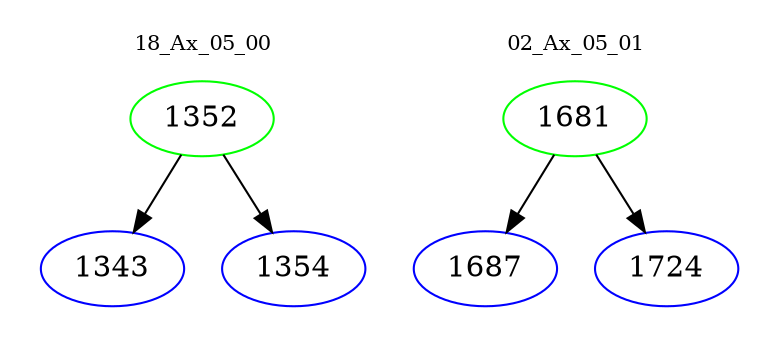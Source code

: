 digraph{
subgraph cluster_0 {
color = white
label = "18_Ax_05_00";
fontsize=10;
T0_1352 [label="1352", color="green"]
T0_1352 -> T0_1343 [color="black"]
T0_1343 [label="1343", color="blue"]
T0_1352 -> T0_1354 [color="black"]
T0_1354 [label="1354", color="blue"]
}
subgraph cluster_1 {
color = white
label = "02_Ax_05_01";
fontsize=10;
T1_1681 [label="1681", color="green"]
T1_1681 -> T1_1687 [color="black"]
T1_1687 [label="1687", color="blue"]
T1_1681 -> T1_1724 [color="black"]
T1_1724 [label="1724", color="blue"]
}
}
